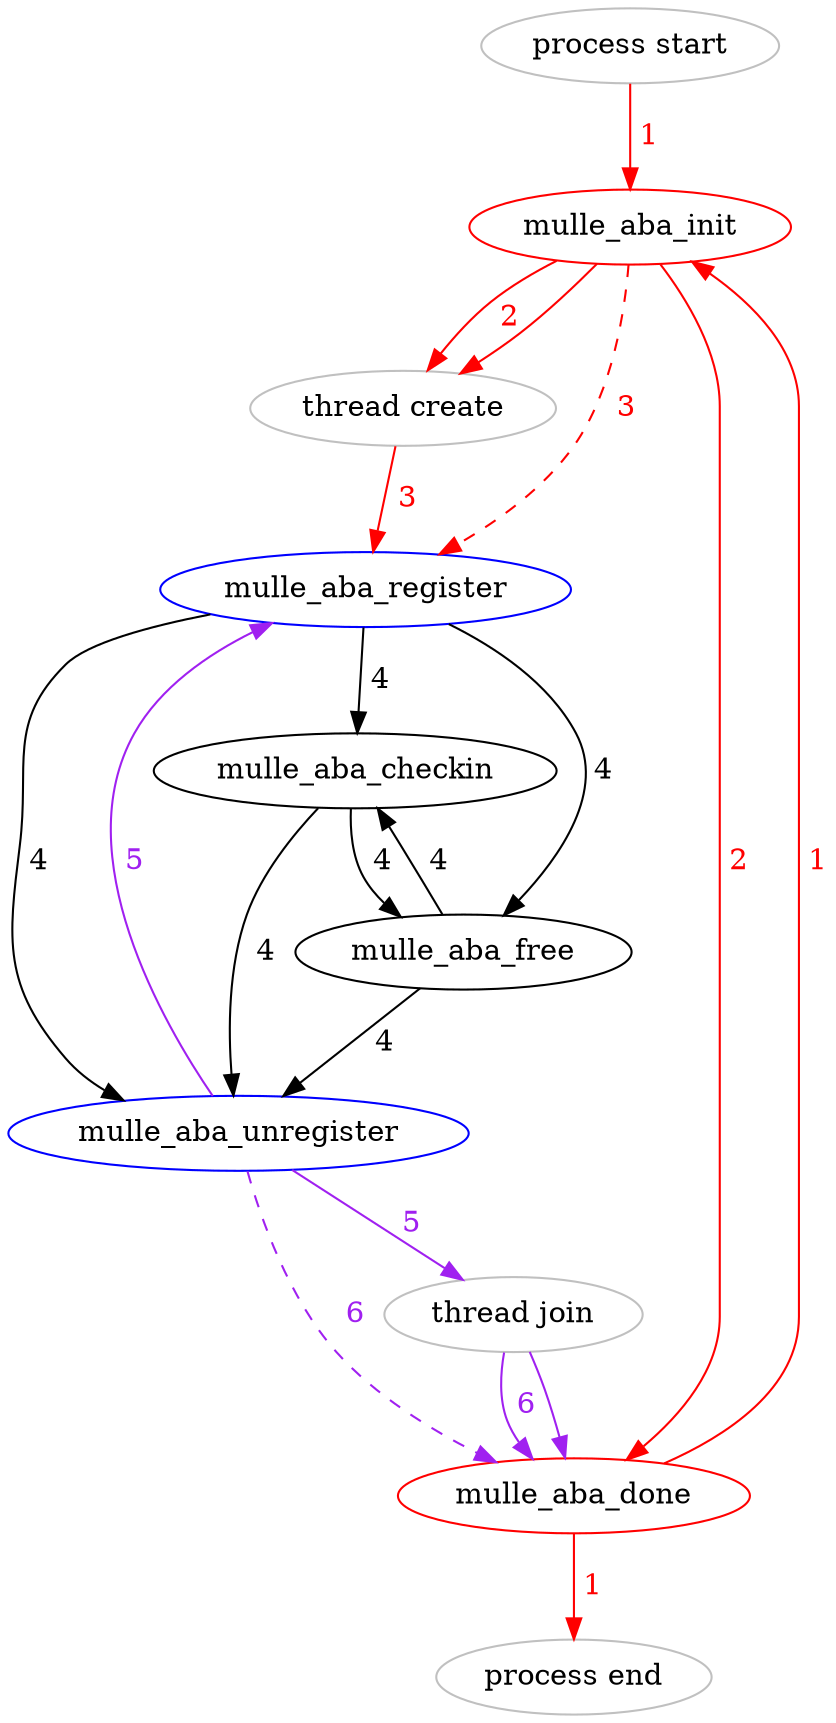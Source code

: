 digraph
{
	"process start"					[color="gray"];
	"process start" -> "mulle_aba_init"		[color="red" label=" 1" fontcolor="red"];

	"mulle_aba_init"				[color="red"];
	"mulle_aba_init" ->  "thread create"     	[color="red" label=" 2" fontcolor="red"];
	"mulle_aba_init" ->  "thread create"		[color="red" ];
	"mulle_aba_init" ->  "mulle_aba_register"	[color="red" label=" 3" style="dashed" fontcolor="red"];
	"mulle_aba_init" ->  "mulle_aba_done"		[color="red" label=" 2" fontcolor="red"];

	"mulle_aba_done" 			 	[color="red"];
	"mulle_aba_done" ->  "process end"       	[color="red" label=" 1" fontcolor="red"];
	"mulle_aba_done" ->  "mulle_aba_init"    	[color="red" label=" 1" fontcolor="red"];

	"thread join"					[color="gray"];
	"thread join" -> "mulle_aba_done"        	[color="purple"];
	"thread join" -> "mulle_aba_done"        	[color="purple" label=" 6" fontcolor="purple"];

	"thread create"					[color="gray"];
	"thread create" ->  "mulle_aba_register" 	[color="red" label=" 3" fontcolor="red"];

	"process end" 		                        [color="gray"];		
	"mulle_aba_register" 			 	[color="blue"];
	"mulle_aba_register" -> "mulle_aba_checkin"	[label=" 4"];
	"mulle_aba_register" -> "mulle_aba_free"	[label=" 4"];
	"mulle_aba_register" -> "mulle_aba_unregister"  [label=" 4"];

	"mulle_aba_free" -> "mulle_aba_checkin"  	[label=" 4"];
	"mulle_aba_free" -> "mulle_aba_unregister"      [label=" 4"];
  
	"mulle_aba_checkin" -> "mulle_aba_free"	 	[label=" 4"];
	"mulle_aba_checkin" -> "mulle_aba_unregister"   [label=" 4"];

	"mulle_aba_unregister" 				[color="blue"];
	"mulle_aba_unregister" -> "mulle_aba_register"	[color="purple" label=" 5" fontcolor="purple"];
	"mulle_aba_unregister" -> "thread join"		[color="purple" label=" 5" fontcolor="purple"];
	"mulle_aba_unregister" -> "mulle_aba_done"	[color="purple" label=" 6" style="dashed" fontcolor="purple"];

}
